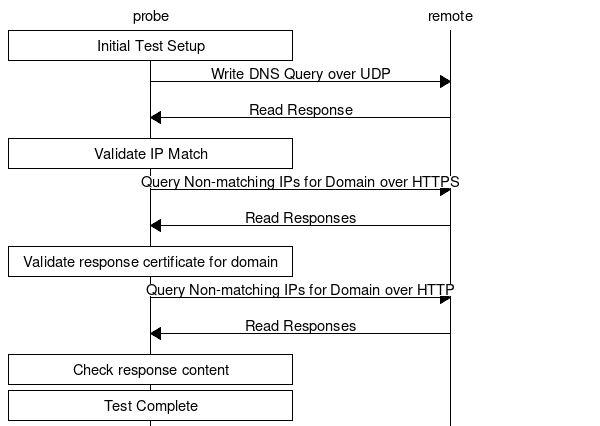 msc {
  probe,remote;

  probe box probe [label="Initial Test Setup"];
  probe=>remote [ label = "Write DNS Query over UDP" ];
  probe<=remote [ label = "Read Response" ];
  probe box probe [label="Validate IP Match"];
  probe=>remote [ label = "Query Non-matching IPs for Domain over HTTPS" ];
  probe<=remote [ label = "Read Responses" ];
  probe box probe [label="Validate response certificate for domain"];
  probe=>remote [ label = "Query Non-matching IPs for Domain over HTTP" ];
  probe<=remote [ label = "Read Responses" ];
  probe box probe [label="Check response content"];
  probe box probe [label="Test Complete"];
}